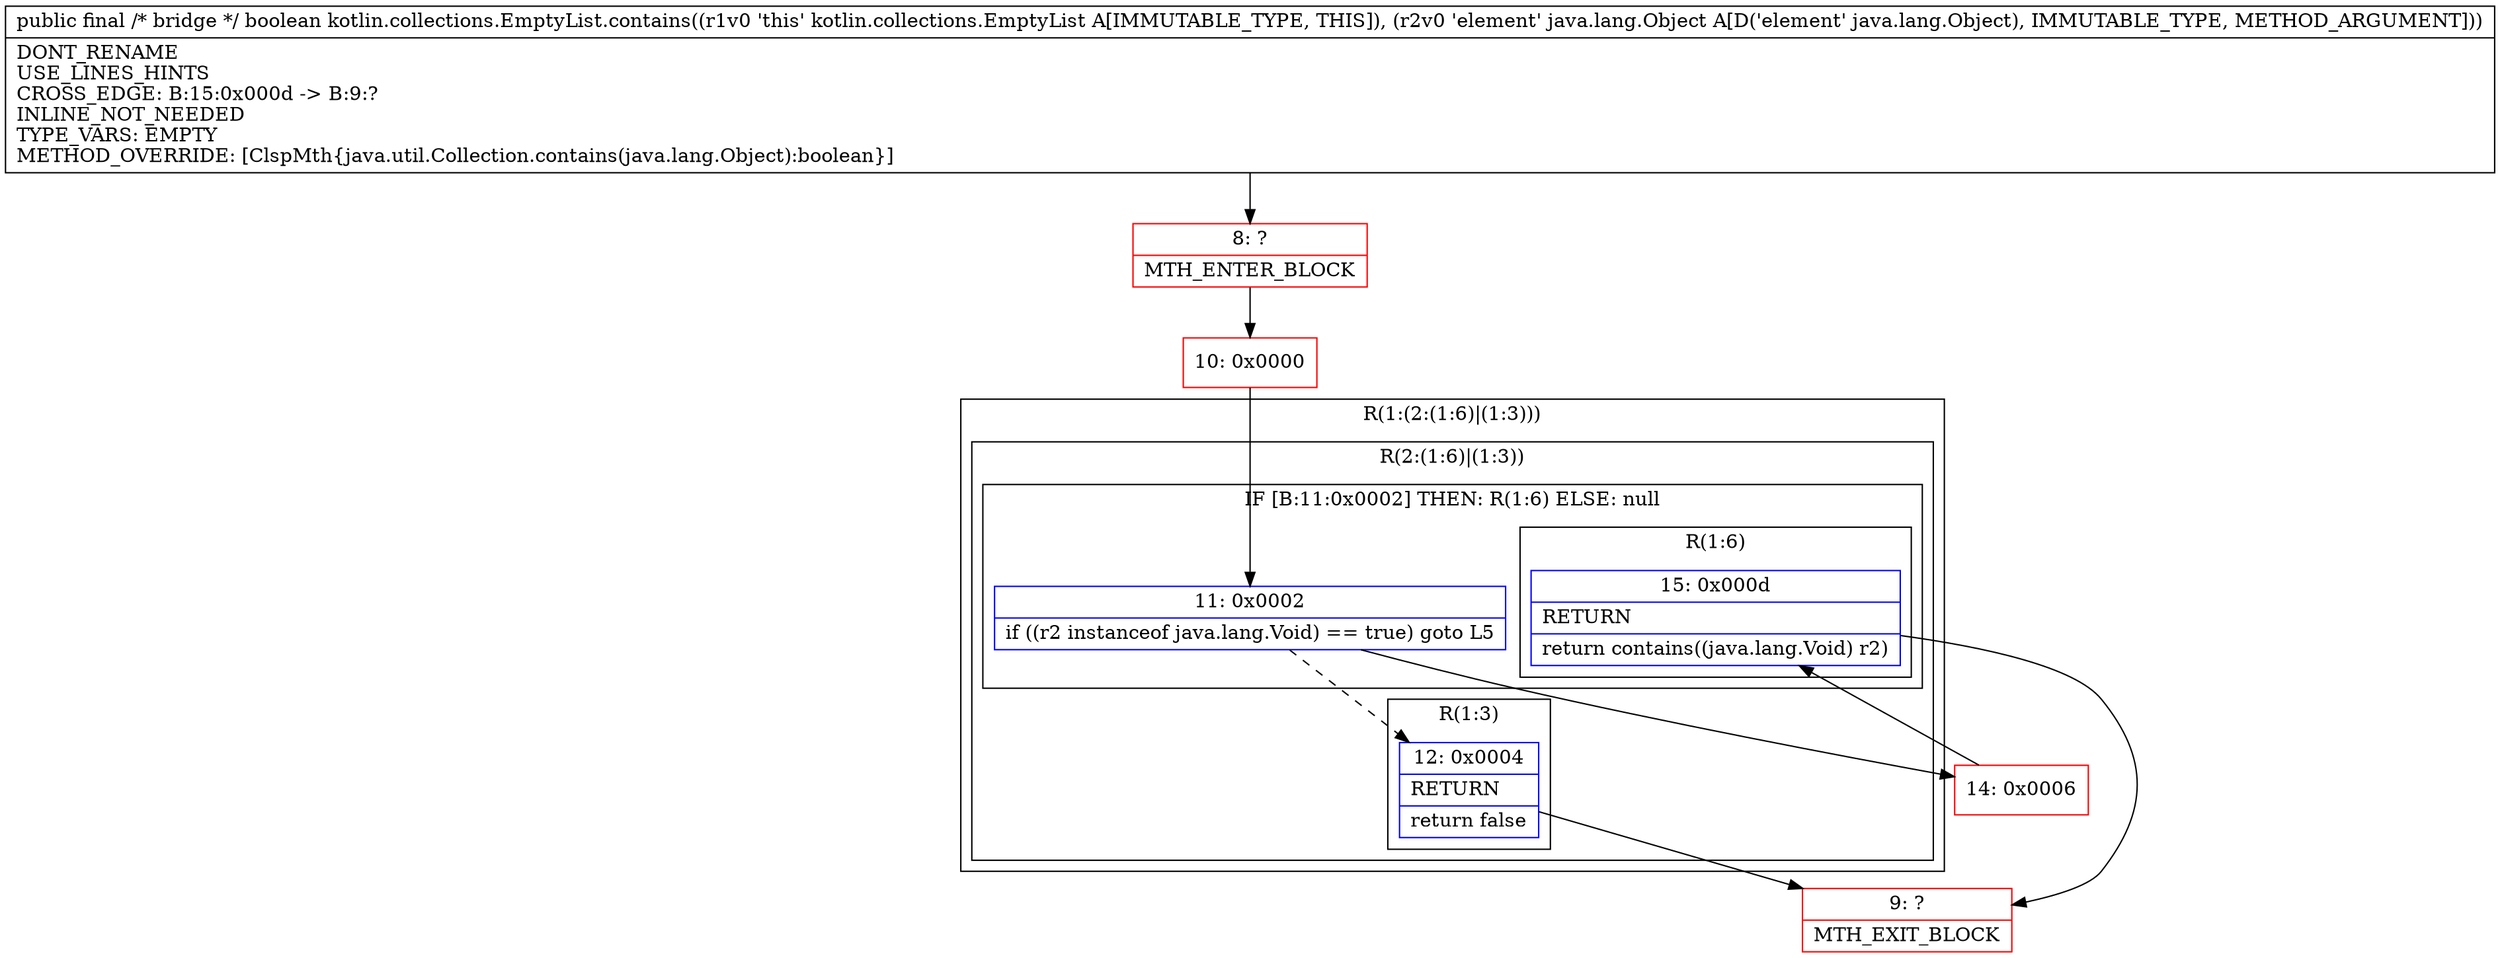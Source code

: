 digraph "CFG forkotlin.collections.EmptyList.contains(Ljava\/lang\/Object;)Z" {
subgraph cluster_Region_538010768 {
label = "R(1:(2:(1:6)|(1:3)))";
node [shape=record,color=blue];
subgraph cluster_Region_2055245101 {
label = "R(2:(1:6)|(1:3))";
node [shape=record,color=blue];
subgraph cluster_IfRegion_140576534 {
label = "IF [B:11:0x0002] THEN: R(1:6) ELSE: null";
node [shape=record,color=blue];
Node_11 [shape=record,label="{11\:\ 0x0002|if ((r2 instanceof java.lang.Void) == true) goto L5\l}"];
subgraph cluster_Region_1299059319 {
label = "R(1:6)";
node [shape=record,color=blue];
Node_15 [shape=record,label="{15\:\ 0x000d|RETURN\l|return contains((java.lang.Void) r2)\l}"];
}
}
subgraph cluster_Region_1718667950 {
label = "R(1:3)";
node [shape=record,color=blue];
Node_12 [shape=record,label="{12\:\ 0x0004|RETURN\l|return false\l}"];
}
}
}
Node_8 [shape=record,color=red,label="{8\:\ ?|MTH_ENTER_BLOCK\l}"];
Node_10 [shape=record,color=red,label="{10\:\ 0x0000}"];
Node_9 [shape=record,color=red,label="{9\:\ ?|MTH_EXIT_BLOCK\l}"];
Node_14 [shape=record,color=red,label="{14\:\ 0x0006}"];
MethodNode[shape=record,label="{public final \/* bridge *\/ boolean kotlin.collections.EmptyList.contains((r1v0 'this' kotlin.collections.EmptyList A[IMMUTABLE_TYPE, THIS]), (r2v0 'element' java.lang.Object A[D('element' java.lang.Object), IMMUTABLE_TYPE, METHOD_ARGUMENT]))  | DONT_RENAME\lUSE_LINES_HINTS\lCROSS_EDGE: B:15:0x000d \-\> B:9:?\lINLINE_NOT_NEEDED\lTYPE_VARS: EMPTY\lMETHOD_OVERRIDE: [ClspMth\{java.util.Collection.contains(java.lang.Object):boolean\}]\l}"];
MethodNode -> Node_8;Node_11 -> Node_12[style=dashed];
Node_11 -> Node_14;
Node_15 -> Node_9;
Node_12 -> Node_9;
Node_8 -> Node_10;
Node_10 -> Node_11;
Node_14 -> Node_15;
}

